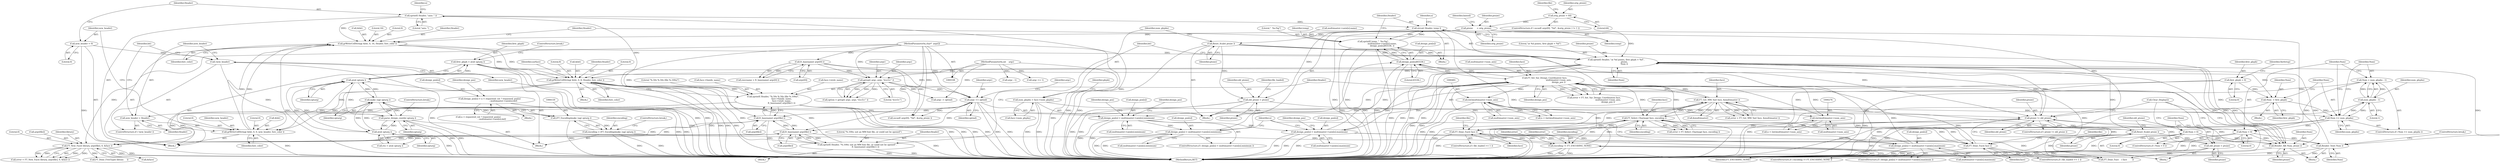 digraph "0_savannah_b995299b73ba4cd259f221f500d4e63095508bec_1@API" {
"1000469" [label="(Call,sprintf( Header, \"axis: \" ))"];
"1000440" [label="(Call,sprintf( Header, \"%.50s %.50s (file %.100s)\",\n                          face->family_name,\n                          face->style_name,\n                          ft_basename( argv[file] ) ))"];
"1000528" [label="(Call,grWriteCellString( &bit, 0, 8, Header, fore_color ))"];
"1000507" [label="(Call,grWriteCellString( &bit, 0, 16, Header, fore_color ))"];
"1000459" [label="(Call,grWriteCellString( &bit, 0, 0, new_header, fore_color ))"];
"1000454" [label="(Call,!new_header)"];
"1000466" [label="(Call,new_header = 0)"];
"1000456" [label="(Call,new_header = Header)"];
"1000504" [label="(Call,strcat( Header, temp ))"];
"1000469" [label="(Call,sprintf( Header, \"axis: \" ))"];
"1000489" [label="(Call,sprintf( temp, \"  %s:%g\",\n                           multimaster->axis[n].name,\n                           design_pos[n]/65536. ))"];
"1000499" [label="(Call,design_pos[n]/65536.)"];
"1000337" [label="(Call,design_pos[n] = multimaster->axis[n].maximum)"];
"1000326" [label="(Call,design_pos[n] > multimaster->axis[n].maximum)"];
"1000302" [label="(Call,design_pos[n] < multimaster->axis[n].minimum)"];
"1000283" [label="(Call,design_pos[n] = n < requested_cnt ? requested_pos[n]\n                                          : multimaster->axis[n].def)"];
"1000350" [label="(Call,FT_Set_Var_Design_Coordinates( face,\n                                           multimaster->num_axis,\n                                           design_pos ))"];
"1000260" [label="(Call,FT_Get_MM_Var( face, &multimaster ))"];
"1000252" [label="(Call,FT_Select_Charmap( face, encoding ))"];
"1000559" [label="(Call,FT_Done_Face( face ))"];
"1000579" [label="(Call,FT_Done_Face( face ))"];
"1000246" [label="(Call,encoding != FT_ENCODING_NONE)"];
"1000156" [label="(Call,encoding = (FT_Encoding)make_tag( optarg ))"];
"1000158" [label="(Call,(FT_Encoding)make_tag( optarg ))"];
"1000160" [label="(Call,make_tag( optarg ))"];
"1000166" [label="(Call,atoi( optarg ))"];
"1000152" [label="(Call,parse_design_coords( optarg ))"];
"1000172" [label="(Call,atoi( optarg ))"];
"1000275" [label="(Call,(int)multimaster->num_axis)"];
"1000480" [label="(Call,(int)multimaster->num_axis)"];
"1000313" [label="(Call,design_pos[n] = multimaster->axis[n].minimum)"];
"1000521" [label="(Call,sprintf( Header, \"%.100s: not an MM font file, or could not be opened\",\n                          ft_basename( argv[file] ) ))"];
"1000524" [label="(Call,ft_basename( argv[file] ))"];
"1000234" [label="(Call,FT_New_Face( library, argv[file], 0, &face ))"];
"1000188" [label="(Call,argv += optind)"];
"1000129" [label="(Call,ft_basename( argv[0] ))"];
"1000110" [label="(MethodParameterIn,char*  argv[])"];
"1000138" [label="(Call,getopt( argc, argv, \"d:e:f:r:\" ))"];
"1000109" [label="(MethodParameterIn,int    argc)"];
"1000449" [label="(Call,ft_basename( argv[file] ))"];
"1000514" [label="(Call,sprintf( Header, \"at %d points, first glyph = %d\",\n                         ptsize,\n                         Num ))"];
"1000589" [label="(Call,ptsize != old_ptsize)"];
"1000361" [label="(Call,Reset_Scale( ptsize ))"];
"1000223" [label="(Call,ptsize      = orig_ptsize)"];
"1000207" [label="(Call,orig_ptsize = 64)"];
"1000593" [label="(Call,Reset_Scale( ptsize ))"];
"1000595" [label="(Call,old_ptsize = ptsize)"];
"1000390" [label="(Call,old_ptsize = ptsize)"];
"1000437" [label="(Call,Render_All( Num, ptsize ))"];
"1000417" [label="(Call,Num = 0)"];
"1000414" [label="(Call,Num < 0)"];
"1000408" [label="(Call,Num = num_glyphs - 1)"];
"1000410" [label="(Call,num_glyphs - 1)"];
"1000405" [label="(Call,Num >= num_glyphs)"];
"1000401" [label="(Call,Num  = first_glyph)"];
"1000116" [label="(Call,first_glyph = 0)"];
"1000164" [label="(Call,first_glyph = atoi( optarg ))"];
"1000363" [label="(Call,num_glyphs = face->num_glyphs)"];
"1000433" [label="(Call,Render_Text( Num ))"];
"1000457" [label="(Identifier,new_header)"];
"1000287" [label="(Call,n < requested_cnt ? requested_pos[n]\n                                          : multimaster->axis[n].def)"];
"1000592" [label="(Block,)"];
"1000227" [label="(Identifier,hinted)"];
"1000315" [label="(Identifier,design_pos)"];
"1000351" [label="(Identifier,face)"];
"1000440" [label="(Call,sprintf( Header, \"%.50s %.50s (file %.100s)\",\n                          face->family_name,\n                          face->style_name,\n                          ft_basename( argv[file] ) ))"];
"1000185" [label="(Call,argc -= optind)"];
"1000369" [label="(Identifier,glyph)"];
"1000110" [label="(MethodParameterIn,char*  argv[])"];
"1000499" [label="(Call,design_pos[n]/65536.)"];
"1000465" [label="(Identifier,fore_color)"];
"1000328" [label="(Identifier,design_pos)"];
"1000593" [label="(Call,Reset_Scale( ptsize ))"];
"1000395" [label="(Identifier,file_loaded)"];
"1000461" [label="(Identifier,bit)"];
"1000413" [label="(ControlStructure,if ( Num < 0 ))"];
"1000397" [label="(Block,)"];
"1000463" [label="(Literal,0)"];
"1000521" [label="(Call,sprintf( Header, \"%.100s: not an MM font file, or could not be opened\",\n                          ft_basename( argv[file] ) ))"];
"1000152" [label="(Call,parse_design_coords( optarg ))"];
"1000317" [label="(Call,multimaster->axis[n].minimum)"];
"1000259" [label="(Identifier,error)"];
"1000284" [label="(Call,design_pos[n])"];
"1000240" [label="(Call,&face)"];
"1000161" [label="(Identifier,optarg)"];
"1000595" [label="(Call,old_ptsize = ptsize)"];
"1000536" [label="(Identifier,surface)"];
"1000404" [label="(ControlStructure,if ( Num >= num_glyphs ))"];
"1000410" [label="(Call,num_glyphs - 1)"];
"1000281" [label="(Identifier,n)"];
"1000555" [label="(ControlStructure,if ( file_loaded >= 1 ))"];
"1000478" [label="(Call,n < (int)multimaster->num_axis)"];
"1000248" [label="(Identifier,FT_ENCODING_NONE)"];
"1000363" [label="(Call,num_glyphs = face->num_glyphs)"];
"1000525" [label="(Call,argv[file])"];
"1000207" [label="(Call,orig_ptsize = 64)"];
"1000392" [label="(Identifier,ptsize)"];
"1000273" [label="(Call,n < (int)multimaster->num_axis)"];
"1000407" [label="(Identifier,num_glyphs)"];
"1000350" [label="(Call,FT_Set_Var_Design_Coordinates( face,\n                                           multimaster->num_axis,\n                                           design_pos ))"];
"1000482" [label="(Call,multimaster->num_axis)"];
"1000167" [label="(Identifier,optarg)"];
"1000157" [label="(Identifier,encoding)"];
"1000251" [label="(Identifier,error)"];
"1000423" [label="(Call,Clear_Display())"];
"1000532" [label="(Literal,8)"];
"1000172" [label="(Call,atoi( optarg ))"];
"1000529" [label="(Call,&bit)"];
"1000154" [label="(ControlStructure,break;)"];
"1000464" [label="(Identifier,new_header)"];
"1000458" [label="(Identifier,Header)"];
"1000579" [label="(Call,FT_Done_Face( face ))"];
"1000254" [label="(Identifier,encoding)"];
"1000190" [label="(Identifier,optind)"];
"1000467" [label="(Identifier,new_header)"];
"1000512" [label="(Identifier,Header)"];
"1000589" [label="(Call,ptsize != old_ptsize)"];
"1000193" [label="(Identifier,argc)"];
"1000401" [label="(Call,Num  = first_glyph)"];
"1000523" [label="(Literal,\"%.100s: not an MM font file, or could not be opened\")"];
"1000617" [label="(MethodReturn,RET)"];
"1000441" [label="(Identifier,Header)"];
"1000466" [label="(Call,new_header = 0)"];
"1000253" [label="(Identifier,face)"];
"1000236" [label="(Call,argv[file])"];
"1000361" [label="(Call,Reset_Scale( ptsize ))"];
"1000390" [label="(Call,old_ptsize = ptsize)"];
"1000491" [label="(Literal,\"  %s:%g\")"];
"1000211" [label="(Identifier,file)"];
"1000139" [label="(Identifier,argc)"];
"1000225" [label="(Identifier,orig_ptsize)"];
"1000433" [label="(Call,Render_Text( Num ))"];
"1000476" [label="(Identifier,n)"];
"1000510" [label="(Literal,0)"];
"1000162" [label="(ControlStructure,break;)"];
"1000560" [label="(Identifier,face)"];
"1000517" [label="(Identifier,ptsize)"];
"1000437" [label="(Call,Render_All( Num, ptsize ))"];
"1000590" [label="(Identifier,ptsize)"];
"1000348" [label="(Call,error = FT_Set_Var_Design_Coordinates( face,\n                                           multimaster->num_axis,\n                                           design_pos ))"];
"1000337" [label="(Call,design_pos[n] = multimaster->axis[n].maximum)"];
"1000153" [label="(Identifier,optarg)"];
"1000250" [label="(Call,error = FT_Select_Charmap( face, encoding ))"];
"1000150" [label="(Block,)"];
"1000462" [label="(Literal,0)"];
"1000160" [label="(Call,make_tag( optarg ))"];
"1000326" [label="(Call,design_pos[n] > multimaster->axis[n].maximum)"];
"1000352" [label="(Call,multimaster->num_axis)"];
"1000164" [label="(Call,first_glyph = atoi( optarg ))"];
"1000232" [label="(Call,error = FT_New_Face( library, argv[file], 0, &face ))"];
"1000165" [label="(Identifier,first_glyph)"];
"1000597" [label="(Identifier,ptsize)"];
"1000341" [label="(Call,multimaster->axis[n].maximum)"];
"1000199" [label="(Call,sscanf( argv[0], \"%d\", &orig_ptsize ))"];
"1000606" [label="(Call,FT_Done_FreeType( library     ))"];
"1000456" [label="(Call,new_header = Header)"];
"1000121" [label="(Identifier,XisSetup)"];
"1000431" [label="(Block,)"];
"1000130" [label="(Call,argv[0])"];
"1000129" [label="(Call,ft_basename( argv[0] ))"];
"1000417" [label="(Call,Num = 0)"];
"1000415" [label="(Identifier,Num)"];
"1000314" [label="(Call,design_pos[n])"];
"1000188" [label="(Call,argv += optind)"];
"1000197" [label="(ControlStructure,if ( sscanf( argv[0], \"%d\", &orig_ptsize ) != 1 ))"];
"1000339" [label="(Identifier,design_pos)"];
"1000168" [label="(ControlStructure,break;)"];
"1000306" [label="(Call,multimaster->axis[n].minimum)"];
"1000443" [label="(Call,face->family_name)"];
"1000234" [label="(Call,FT_New_Face( library, argv[file], 0, &face ))"];
"1000414" [label="(Call,Num < 0)"];
"1000533" [label="(Identifier,Header)"];
"1000416" [label="(Literal,0)"];
"1000486" [label="(Identifier,n)"];
"1000362" [label="(Identifier,ptsize)"];
"1000330" [label="(Call,multimaster->axis[n].maximum)"];
"1000446" [label="(Call,face->style_name)"];
"1000325" [label="(ControlStructure,if ( design_pos[n] > multimaster->axis[n].maximum ))"];
"1000515" [label="(Identifier,Header)"];
"1000506" [label="(Identifier,temp)"];
"1000402" [label="(Identifier,Num)"];
"1000508" [label="(Call,&bit)"];
"1000327" [label="(Call,design_pos[n])"];
"1000301" [label="(ControlStructure,if ( design_pos[n] < multimaster->axis[n].minimum ))"];
"1000604" [label="(Call,FT_Done_Face    ( face        ))"];
"1000520" [label="(Block,)"];
"1000503" [label="(Literal,65536.)"];
"1000170" [label="(Call,res = atoi( optarg ))"];
"1000518" [label="(Identifier,Num)"];
"1000583" [label="(Identifier,file)"];
"1000277" [label="(Call,multimaster->num_axis)"];
"1000192" [label="(Call,argc <= 1)"];
"1000140" [label="(Identifier,argv)"];
"1000471" [label="(Literal,\"axis: \")"];
"1000209" [label="(Literal,64)"];
"1000252" [label="(Call,FT_Select_Charmap( face, encoding ))"];
"1000454" [label="(Call,!new_header)"];
"1000563" [label="(Identifier,file)"];
"1000575" [label="(ControlStructure,if ( file_loaded >= 1 ))"];
"1000235" [label="(Identifier,library)"];
"1000262" [label="(Call,&multimaster)"];
"1000408" [label="(Call,Num = num_glyphs - 1)"];
"1000411" [label="(Identifier,num_glyphs)"];
"1000449" [label="(Call,ft_basename( argv[file] ))"];
"1000439" [label="(Identifier,ptsize)"];
"1000470" [label="(Identifier,Header)"];
"1000116" [label="(Call,first_glyph = 0)"];
"1000530" [label="(Identifier,bit)"];
"1000173" [label="(Identifier,optarg)"];
"1000127" [label="(Call,execname = ft_basename( argv[0] ))"];
"1000412" [label="(Literal,1)"];
"1000118" [label="(Literal,0)"];
"1000455" [label="(Identifier,new_header)"];
"1000507" [label="(Call,grWriteCellString( &bit, 0, 16, Header, fore_color ))"];
"1000564" [label="(Call,argc - 1)"];
"1000338" [label="(Call,design_pos[n])"];
"1000158" [label="(Call,(FT_Encoding)make_tag( optarg ))"];
"1000580" [label="(Identifier,face)"];
"1000468" [label="(Literal,0)"];
"1000469" [label="(Call,sprintf( Header, \"axis: \" ))"];
"1000490" [label="(Identifier,temp)"];
"1000391" [label="(Identifier,old_ptsize)"];
"1000421" [label="(Block,)"];
"1000403" [label="(Identifier,first_glyph)"];
"1000531" [label="(Literal,0)"];
"1000434" [label="(Identifier,Num)"];
"1000459" [label="(Call,grWriteCellString( &bit, 0, 0, new_header, fore_color ))"];
"1000282" [label="(Block,)"];
"1000189" [label="(Identifier,argv)"];
"1000260" [label="(Call,FT_Get_MM_Var( face, &multimaster ))"];
"1000246" [label="(Call,encoding != FT_ENCODING_NONE)"];
"1000138" [label="(Call,getopt( argc, argv, \"d:e:f:r:\" ))"];
"1000438" [label="(Identifier,Num)"];
"1000245" [label="(ControlStructure,if ( encoding != FT_ENCODING_NONE ))"];
"1000524" [label="(Call,ft_basename( argv[file] ))"];
"1000528" [label="(Call,grWriteCellString( &bit, 0, 8, Header, fore_color ))"];
"1000261" [label="(Identifier,face)"];
"1000450" [label="(Call,argv[file])"];
"1000208" [label="(Identifier,orig_ptsize)"];
"1000516" [label="(Literal,\"at %d points, first glyph = %d\")"];
"1000275" [label="(Call,(int)multimaster->num_axis)"];
"1000559" [label="(Call,FT_Done_Face( face ))"];
"1000117" [label="(Identifier,first_glyph)"];
"1000489" [label="(Call,sprintf( temp, \"  %s:%g\",\n                           multimaster->axis[n].name,\n                           design_pos[n]/65536. ))"];
"1000109" [label="(MethodParameterIn,int    argc)"];
"1000365" [label="(Call,face->num_glyphs)"];
"1000504" [label="(Call,strcat( Header, temp ))"];
"1000302" [label="(Call,design_pos[n] < multimaster->axis[n].minimum)"];
"1000409" [label="(Identifier,Num)"];
"1000224" [label="(Identifier,ptsize)"];
"1000588" [label="(ControlStructure,if ( ptsize != old_ptsize ))"];
"1000364" [label="(Identifier,num_glyphs)"];
"1000453" [label="(ControlStructure,if ( !new_header ))"];
"1000166" [label="(Call,atoi( optarg ))"];
"1000522" [label="(Identifier,Header)"];
"1000419" [label="(Literal,0)"];
"1000239" [label="(Literal,0)"];
"1000355" [label="(Identifier,design_pos)"];
"1000406" [label="(Identifier,Num)"];
"1000514" [label="(Call,sprintf( Header, \"at %d points, first glyph = %d\",\n                         ptsize,\n                         Num ))"];
"1000313" [label="(Call,design_pos[n] = multimaster->axis[n].minimum)"];
"1000405" [label="(Call,Num >= num_glyphs)"];
"1000435" [label="(ControlStructure,break;)"];
"1000594" [label="(Identifier,ptsize)"];
"1000442" [label="(Literal,\"%.50s %.50s (file %.100s)\")"];
"1000591" [label="(Identifier,old_ptsize)"];
"1000596" [label="(Identifier,old_ptsize)"];
"1000534" [label="(Identifier,fore_color)"];
"1000428" [label="(Block,)"];
"1000258" [label="(Call,error = FT_Get_MM_Var( face, &multimaster ))"];
"1000487" [label="(Block,)"];
"1000460" [label="(Call,&bit)"];
"1000505" [label="(Identifier,Header)"];
"1000141" [label="(Literal,\"d:e:f:r:\")"];
"1000492" [label="(Call,multimaster->axis[n].name)"];
"1000156" [label="(Call,encoding = (FT_Encoding)make_tag( optarg ))"];
"1000303" [label="(Call,design_pos[n])"];
"1000304" [label="(Identifier,design_pos)"];
"1000500" [label="(Call,design_pos[n])"];
"1000480" [label="(Call,(int)multimaster->num_axis)"];
"1000247" [label="(Identifier,encoding)"];
"1000283" [label="(Call,design_pos[n] = n < requested_cnt ? requested_pos[n]\n                                          : multimaster->axis[n].def)"];
"1000223" [label="(Call,ptsize      = orig_ptsize)"];
"1000136" [label="(Call,option = getopt( argc, argv, \"d:e:f:r:\" ))"];
"1000511" [label="(Literal,16)"];
"1000513" [label="(Identifier,fore_color)"];
"1000111" [label="(Block,)"];
"1000418" [label="(Identifier,Num)"];
"1000469" -> "1000428"  [label="AST: "];
"1000469" -> "1000471"  [label="CFG: "];
"1000470" -> "1000469"  [label="AST: "];
"1000471" -> "1000469"  [label="AST: "];
"1000476" -> "1000469"  [label="CFG: "];
"1000469" -> "1000617"  [label="DDG: "];
"1000440" -> "1000469"  [label="DDG: "];
"1000469" -> "1000504"  [label="DDG: "];
"1000469" -> "1000507"  [label="DDG: "];
"1000440" -> "1000428"  [label="AST: "];
"1000440" -> "1000449"  [label="CFG: "];
"1000441" -> "1000440"  [label="AST: "];
"1000442" -> "1000440"  [label="AST: "];
"1000443" -> "1000440"  [label="AST: "];
"1000446" -> "1000440"  [label="AST: "];
"1000449" -> "1000440"  [label="AST: "];
"1000455" -> "1000440"  [label="CFG: "];
"1000440" -> "1000617"  [label="DDG: "];
"1000440" -> "1000617"  [label="DDG: "];
"1000440" -> "1000617"  [label="DDG: "];
"1000440" -> "1000617"  [label="DDG: "];
"1000528" -> "1000440"  [label="DDG: "];
"1000449" -> "1000440"  [label="DDG: "];
"1000440" -> "1000456"  [label="DDG: "];
"1000528" -> "1000421"  [label="AST: "];
"1000528" -> "1000534"  [label="CFG: "];
"1000529" -> "1000528"  [label="AST: "];
"1000531" -> "1000528"  [label="AST: "];
"1000532" -> "1000528"  [label="AST: "];
"1000533" -> "1000528"  [label="AST: "];
"1000534" -> "1000528"  [label="AST: "];
"1000536" -> "1000528"  [label="CFG: "];
"1000528" -> "1000617"  [label="DDG: "];
"1000528" -> "1000617"  [label="DDG: "];
"1000528" -> "1000617"  [label="DDG: "];
"1000528" -> "1000617"  [label="DDG: "];
"1000528" -> "1000459"  [label="DDG: "];
"1000528" -> "1000459"  [label="DDG: "];
"1000528" -> "1000521"  [label="DDG: "];
"1000507" -> "1000528"  [label="DDG: "];
"1000507" -> "1000528"  [label="DDG: "];
"1000521" -> "1000528"  [label="DDG: "];
"1000514" -> "1000528"  [label="DDG: "];
"1000507" -> "1000428"  [label="AST: "];
"1000507" -> "1000513"  [label="CFG: "];
"1000508" -> "1000507"  [label="AST: "];
"1000510" -> "1000507"  [label="AST: "];
"1000511" -> "1000507"  [label="AST: "];
"1000512" -> "1000507"  [label="AST: "];
"1000513" -> "1000507"  [label="AST: "];
"1000515" -> "1000507"  [label="CFG: "];
"1000507" -> "1000617"  [label="DDG: "];
"1000459" -> "1000507"  [label="DDG: "];
"1000459" -> "1000507"  [label="DDG: "];
"1000504" -> "1000507"  [label="DDG: "];
"1000507" -> "1000514"  [label="DDG: "];
"1000459" -> "1000428"  [label="AST: "];
"1000459" -> "1000465"  [label="CFG: "];
"1000460" -> "1000459"  [label="AST: "];
"1000462" -> "1000459"  [label="AST: "];
"1000463" -> "1000459"  [label="AST: "];
"1000464" -> "1000459"  [label="AST: "];
"1000465" -> "1000459"  [label="AST: "];
"1000467" -> "1000459"  [label="CFG: "];
"1000459" -> "1000617"  [label="DDG: "];
"1000454" -> "1000459"  [label="DDG: "];
"1000456" -> "1000459"  [label="DDG: "];
"1000454" -> "1000453"  [label="AST: "];
"1000454" -> "1000455"  [label="CFG: "];
"1000455" -> "1000454"  [label="AST: "];
"1000457" -> "1000454"  [label="CFG: "];
"1000461" -> "1000454"  [label="CFG: "];
"1000454" -> "1000617"  [label="DDG: "];
"1000466" -> "1000454"  [label="DDG: "];
"1000466" -> "1000428"  [label="AST: "];
"1000466" -> "1000468"  [label="CFG: "];
"1000467" -> "1000466"  [label="AST: "];
"1000468" -> "1000466"  [label="AST: "];
"1000470" -> "1000466"  [label="CFG: "];
"1000466" -> "1000617"  [label="DDG: "];
"1000456" -> "1000453"  [label="AST: "];
"1000456" -> "1000458"  [label="CFG: "];
"1000457" -> "1000456"  [label="AST: "];
"1000458" -> "1000456"  [label="AST: "];
"1000461" -> "1000456"  [label="CFG: "];
"1000504" -> "1000487"  [label="AST: "];
"1000504" -> "1000506"  [label="CFG: "];
"1000505" -> "1000504"  [label="AST: "];
"1000506" -> "1000504"  [label="AST: "];
"1000486" -> "1000504"  [label="CFG: "];
"1000504" -> "1000617"  [label="DDG: "];
"1000504" -> "1000617"  [label="DDG: "];
"1000504" -> "1000489"  [label="DDG: "];
"1000489" -> "1000504"  [label="DDG: "];
"1000489" -> "1000487"  [label="AST: "];
"1000489" -> "1000499"  [label="CFG: "];
"1000490" -> "1000489"  [label="AST: "];
"1000491" -> "1000489"  [label="AST: "];
"1000492" -> "1000489"  [label="AST: "];
"1000499" -> "1000489"  [label="AST: "];
"1000505" -> "1000489"  [label="CFG: "];
"1000489" -> "1000617"  [label="DDG: "];
"1000489" -> "1000617"  [label="DDG: "];
"1000489" -> "1000617"  [label="DDG: "];
"1000499" -> "1000489"  [label="DDG: "];
"1000499" -> "1000489"  [label="DDG: "];
"1000499" -> "1000503"  [label="CFG: "];
"1000500" -> "1000499"  [label="AST: "];
"1000503" -> "1000499"  [label="AST: "];
"1000499" -> "1000617"  [label="DDG: "];
"1000499" -> "1000350"  [label="DDG: "];
"1000337" -> "1000499"  [label="DDG: "];
"1000326" -> "1000499"  [label="DDG: "];
"1000313" -> "1000499"  [label="DDG: "];
"1000350" -> "1000499"  [label="DDG: "];
"1000337" -> "1000325"  [label="AST: "];
"1000337" -> "1000341"  [label="CFG: "];
"1000338" -> "1000337"  [label="AST: "];
"1000341" -> "1000337"  [label="AST: "];
"1000281" -> "1000337"  [label="CFG: "];
"1000337" -> "1000617"  [label="DDG: "];
"1000337" -> "1000617"  [label="DDG: "];
"1000326" -> "1000337"  [label="DDG: "];
"1000337" -> "1000350"  [label="DDG: "];
"1000326" -> "1000325"  [label="AST: "];
"1000326" -> "1000330"  [label="CFG: "];
"1000327" -> "1000326"  [label="AST: "];
"1000330" -> "1000326"  [label="AST: "];
"1000339" -> "1000326"  [label="CFG: "];
"1000281" -> "1000326"  [label="CFG: "];
"1000326" -> "1000617"  [label="DDG: "];
"1000326" -> "1000617"  [label="DDG: "];
"1000326" -> "1000617"  [label="DDG: "];
"1000302" -> "1000326"  [label="DDG: "];
"1000350" -> "1000326"  [label="DDG: "];
"1000326" -> "1000350"  [label="DDG: "];
"1000302" -> "1000301"  [label="AST: "];
"1000302" -> "1000306"  [label="CFG: "];
"1000303" -> "1000302"  [label="AST: "];
"1000306" -> "1000302"  [label="AST: "];
"1000315" -> "1000302"  [label="CFG: "];
"1000328" -> "1000302"  [label="CFG: "];
"1000302" -> "1000617"  [label="DDG: "];
"1000302" -> "1000617"  [label="DDG: "];
"1000283" -> "1000302"  [label="DDG: "];
"1000350" -> "1000302"  [label="DDG: "];
"1000302" -> "1000313"  [label="DDG: "];
"1000283" -> "1000282"  [label="AST: "];
"1000283" -> "1000287"  [label="CFG: "];
"1000284" -> "1000283"  [label="AST: "];
"1000287" -> "1000283"  [label="AST: "];
"1000304" -> "1000283"  [label="CFG: "];
"1000283" -> "1000617"  [label="DDG: "];
"1000350" -> "1000348"  [label="AST: "];
"1000350" -> "1000355"  [label="CFG: "];
"1000351" -> "1000350"  [label="AST: "];
"1000352" -> "1000350"  [label="AST: "];
"1000355" -> "1000350"  [label="AST: "];
"1000348" -> "1000350"  [label="CFG: "];
"1000350" -> "1000617"  [label="DDG: "];
"1000350" -> "1000617"  [label="DDG: "];
"1000350" -> "1000252"  [label="DDG: "];
"1000350" -> "1000260"  [label="DDG: "];
"1000350" -> "1000275"  [label="DDG: "];
"1000350" -> "1000348"  [label="DDG: "];
"1000350" -> "1000348"  [label="DDG: "];
"1000350" -> "1000348"  [label="DDG: "];
"1000260" -> "1000350"  [label="DDG: "];
"1000275" -> "1000350"  [label="DDG: "];
"1000313" -> "1000350"  [label="DDG: "];
"1000350" -> "1000480"  [label="DDG: "];
"1000350" -> "1000559"  [label="DDG: "];
"1000350" -> "1000579"  [label="DDG: "];
"1000350" -> "1000604"  [label="DDG: "];
"1000260" -> "1000258"  [label="AST: "];
"1000260" -> "1000262"  [label="CFG: "];
"1000261" -> "1000260"  [label="AST: "];
"1000262" -> "1000260"  [label="AST: "];
"1000258" -> "1000260"  [label="CFG: "];
"1000260" -> "1000617"  [label="DDG: "];
"1000260" -> "1000252"  [label="DDG: "];
"1000260" -> "1000258"  [label="DDG: "];
"1000260" -> "1000258"  [label="DDG: "];
"1000252" -> "1000260"  [label="DDG: "];
"1000559" -> "1000260"  [label="DDG: "];
"1000579" -> "1000260"  [label="DDG: "];
"1000260" -> "1000559"  [label="DDG: "];
"1000260" -> "1000579"  [label="DDG: "];
"1000260" -> "1000604"  [label="DDG: "];
"1000252" -> "1000250"  [label="AST: "];
"1000252" -> "1000254"  [label="CFG: "];
"1000253" -> "1000252"  [label="AST: "];
"1000254" -> "1000252"  [label="AST: "];
"1000250" -> "1000252"  [label="CFG: "];
"1000252" -> "1000617"  [label="DDG: "];
"1000252" -> "1000246"  [label="DDG: "];
"1000252" -> "1000250"  [label="DDG: "];
"1000252" -> "1000250"  [label="DDG: "];
"1000559" -> "1000252"  [label="DDG: "];
"1000579" -> "1000252"  [label="DDG: "];
"1000246" -> "1000252"  [label="DDG: "];
"1000252" -> "1000559"  [label="DDG: "];
"1000252" -> "1000579"  [label="DDG: "];
"1000252" -> "1000604"  [label="DDG: "];
"1000559" -> "1000555"  [label="AST: "];
"1000559" -> "1000560"  [label="CFG: "];
"1000560" -> "1000559"  [label="AST: "];
"1000563" -> "1000559"  [label="CFG: "];
"1000559" -> "1000617"  [label="DDG: "];
"1000579" -> "1000559"  [label="DDG: "];
"1000559" -> "1000579"  [label="DDG: "];
"1000559" -> "1000604"  [label="DDG: "];
"1000579" -> "1000575"  [label="AST: "];
"1000579" -> "1000580"  [label="CFG: "];
"1000580" -> "1000579"  [label="AST: "];
"1000583" -> "1000579"  [label="CFG: "];
"1000579" -> "1000617"  [label="DDG: "];
"1000579" -> "1000604"  [label="DDG: "];
"1000246" -> "1000245"  [label="AST: "];
"1000246" -> "1000248"  [label="CFG: "];
"1000247" -> "1000246"  [label="AST: "];
"1000248" -> "1000246"  [label="AST: "];
"1000251" -> "1000246"  [label="CFG: "];
"1000259" -> "1000246"  [label="CFG: "];
"1000246" -> "1000617"  [label="DDG: "];
"1000246" -> "1000617"  [label="DDG: "];
"1000246" -> "1000617"  [label="DDG: "];
"1000156" -> "1000246"  [label="DDG: "];
"1000156" -> "1000150"  [label="AST: "];
"1000156" -> "1000158"  [label="CFG: "];
"1000157" -> "1000156"  [label="AST: "];
"1000158" -> "1000156"  [label="AST: "];
"1000162" -> "1000156"  [label="CFG: "];
"1000156" -> "1000617"  [label="DDG: "];
"1000156" -> "1000617"  [label="DDG: "];
"1000158" -> "1000156"  [label="DDG: "];
"1000158" -> "1000160"  [label="CFG: "];
"1000159" -> "1000158"  [label="AST: "];
"1000160" -> "1000158"  [label="AST: "];
"1000158" -> "1000617"  [label="DDG: "];
"1000160" -> "1000158"  [label="DDG: "];
"1000160" -> "1000161"  [label="CFG: "];
"1000161" -> "1000160"  [label="AST: "];
"1000160" -> "1000617"  [label="DDG: "];
"1000160" -> "1000152"  [label="DDG: "];
"1000166" -> "1000160"  [label="DDG: "];
"1000152" -> "1000160"  [label="DDG: "];
"1000172" -> "1000160"  [label="DDG: "];
"1000160" -> "1000166"  [label="DDG: "];
"1000160" -> "1000172"  [label="DDG: "];
"1000166" -> "1000164"  [label="AST: "];
"1000166" -> "1000167"  [label="CFG: "];
"1000167" -> "1000166"  [label="AST: "];
"1000164" -> "1000166"  [label="CFG: "];
"1000166" -> "1000617"  [label="DDG: "];
"1000166" -> "1000152"  [label="DDG: "];
"1000166" -> "1000164"  [label="DDG: "];
"1000152" -> "1000166"  [label="DDG: "];
"1000172" -> "1000166"  [label="DDG: "];
"1000166" -> "1000172"  [label="DDG: "];
"1000152" -> "1000150"  [label="AST: "];
"1000152" -> "1000153"  [label="CFG: "];
"1000153" -> "1000152"  [label="AST: "];
"1000154" -> "1000152"  [label="CFG: "];
"1000152" -> "1000617"  [label="DDG: "];
"1000152" -> "1000617"  [label="DDG: "];
"1000172" -> "1000152"  [label="DDG: "];
"1000152" -> "1000172"  [label="DDG: "];
"1000172" -> "1000170"  [label="AST: "];
"1000172" -> "1000173"  [label="CFG: "];
"1000173" -> "1000172"  [label="AST: "];
"1000170" -> "1000172"  [label="CFG: "];
"1000172" -> "1000617"  [label="DDG: "];
"1000172" -> "1000170"  [label="DDG: "];
"1000275" -> "1000273"  [label="AST: "];
"1000275" -> "1000277"  [label="CFG: "];
"1000276" -> "1000275"  [label="AST: "];
"1000277" -> "1000275"  [label="AST: "];
"1000273" -> "1000275"  [label="CFG: "];
"1000275" -> "1000273"  [label="DDG: "];
"1000480" -> "1000275"  [label="DDG: "];
"1000480" -> "1000478"  [label="AST: "];
"1000480" -> "1000482"  [label="CFG: "];
"1000481" -> "1000480"  [label="AST: "];
"1000482" -> "1000480"  [label="AST: "];
"1000478" -> "1000480"  [label="CFG: "];
"1000480" -> "1000617"  [label="DDG: "];
"1000480" -> "1000478"  [label="DDG: "];
"1000313" -> "1000301"  [label="AST: "];
"1000313" -> "1000317"  [label="CFG: "];
"1000314" -> "1000313"  [label="AST: "];
"1000317" -> "1000313"  [label="AST: "];
"1000281" -> "1000313"  [label="CFG: "];
"1000313" -> "1000617"  [label="DDG: "];
"1000313" -> "1000617"  [label="DDG: "];
"1000521" -> "1000520"  [label="AST: "];
"1000521" -> "1000524"  [label="CFG: "];
"1000522" -> "1000521"  [label="AST: "];
"1000523" -> "1000521"  [label="AST: "];
"1000524" -> "1000521"  [label="AST: "];
"1000530" -> "1000521"  [label="CFG: "];
"1000521" -> "1000617"  [label="DDG: "];
"1000521" -> "1000617"  [label="DDG: "];
"1000524" -> "1000521"  [label="DDG: "];
"1000524" -> "1000525"  [label="CFG: "];
"1000525" -> "1000524"  [label="AST: "];
"1000524" -> "1000617"  [label="DDG: "];
"1000524" -> "1000234"  [label="DDG: "];
"1000524" -> "1000449"  [label="DDG: "];
"1000234" -> "1000524"  [label="DDG: "];
"1000188" -> "1000524"  [label="DDG: "];
"1000449" -> "1000524"  [label="DDG: "];
"1000110" -> "1000524"  [label="DDG: "];
"1000234" -> "1000232"  [label="AST: "];
"1000234" -> "1000240"  [label="CFG: "];
"1000235" -> "1000234"  [label="AST: "];
"1000236" -> "1000234"  [label="AST: "];
"1000239" -> "1000234"  [label="AST: "];
"1000240" -> "1000234"  [label="AST: "];
"1000232" -> "1000234"  [label="CFG: "];
"1000234" -> "1000617"  [label="DDG: "];
"1000234" -> "1000617"  [label="DDG: "];
"1000234" -> "1000232"  [label="DDG: "];
"1000234" -> "1000232"  [label="DDG: "];
"1000234" -> "1000232"  [label="DDG: "];
"1000234" -> "1000232"  [label="DDG: "];
"1000188" -> "1000234"  [label="DDG: "];
"1000449" -> "1000234"  [label="DDG: "];
"1000110" -> "1000234"  [label="DDG: "];
"1000234" -> "1000449"  [label="DDG: "];
"1000234" -> "1000606"  [label="DDG: "];
"1000188" -> "1000111"  [label="AST: "];
"1000188" -> "1000190"  [label="CFG: "];
"1000189" -> "1000188"  [label="AST: "];
"1000190" -> "1000188"  [label="AST: "];
"1000193" -> "1000188"  [label="CFG: "];
"1000188" -> "1000617"  [label="DDG: "];
"1000188" -> "1000617"  [label="DDG: "];
"1000129" -> "1000188"  [label="DDG: "];
"1000138" -> "1000188"  [label="DDG: "];
"1000110" -> "1000188"  [label="DDG: "];
"1000188" -> "1000199"  [label="DDG: "];
"1000188" -> "1000449"  [label="DDG: "];
"1000129" -> "1000127"  [label="AST: "];
"1000129" -> "1000130"  [label="CFG: "];
"1000130" -> "1000129"  [label="AST: "];
"1000127" -> "1000129"  [label="CFG: "];
"1000129" -> "1000127"  [label="DDG: "];
"1000110" -> "1000129"  [label="DDG: "];
"1000129" -> "1000138"  [label="DDG: "];
"1000129" -> "1000199"  [label="DDG: "];
"1000110" -> "1000108"  [label="AST: "];
"1000110" -> "1000617"  [label="DDG: "];
"1000110" -> "1000138"  [label="DDG: "];
"1000110" -> "1000199"  [label="DDG: "];
"1000110" -> "1000449"  [label="DDG: "];
"1000138" -> "1000136"  [label="AST: "];
"1000138" -> "1000141"  [label="CFG: "];
"1000139" -> "1000138"  [label="AST: "];
"1000140" -> "1000138"  [label="AST: "];
"1000141" -> "1000138"  [label="AST: "];
"1000136" -> "1000138"  [label="CFG: "];
"1000138" -> "1000136"  [label="DDG: "];
"1000138" -> "1000136"  [label="DDG: "];
"1000138" -> "1000136"  [label="DDG: "];
"1000109" -> "1000138"  [label="DDG: "];
"1000138" -> "1000185"  [label="DDG: "];
"1000109" -> "1000108"  [label="AST: "];
"1000109" -> "1000617"  [label="DDG: "];
"1000109" -> "1000185"  [label="DDG: "];
"1000109" -> "1000192"  [label="DDG: "];
"1000109" -> "1000564"  [label="DDG: "];
"1000449" -> "1000450"  [label="CFG: "];
"1000450" -> "1000449"  [label="AST: "];
"1000449" -> "1000617"  [label="DDG: "];
"1000514" -> "1000428"  [label="AST: "];
"1000514" -> "1000518"  [label="CFG: "];
"1000515" -> "1000514"  [label="AST: "];
"1000516" -> "1000514"  [label="AST: "];
"1000517" -> "1000514"  [label="AST: "];
"1000518" -> "1000514"  [label="AST: "];
"1000530" -> "1000514"  [label="CFG: "];
"1000514" -> "1000617"  [label="DDG: "];
"1000514" -> "1000617"  [label="DDG: "];
"1000514" -> "1000617"  [label="DDG: "];
"1000514" -> "1000433"  [label="DDG: "];
"1000514" -> "1000437"  [label="DDG: "];
"1000589" -> "1000514"  [label="DDG: "];
"1000437" -> "1000514"  [label="DDG: "];
"1000437" -> "1000514"  [label="DDG: "];
"1000361" -> "1000514"  [label="DDG: "];
"1000223" -> "1000514"  [label="DDG: "];
"1000593" -> "1000514"  [label="DDG: "];
"1000433" -> "1000514"  [label="DDG: "];
"1000514" -> "1000589"  [label="DDG: "];
"1000589" -> "1000588"  [label="AST: "];
"1000589" -> "1000591"  [label="CFG: "];
"1000590" -> "1000589"  [label="AST: "];
"1000591" -> "1000589"  [label="AST: "];
"1000423" -> "1000589"  [label="CFG: "];
"1000594" -> "1000589"  [label="CFG: "];
"1000589" -> "1000617"  [label="DDG: "];
"1000589" -> "1000617"  [label="DDG: "];
"1000589" -> "1000617"  [label="DDG: "];
"1000589" -> "1000437"  [label="DDG: "];
"1000361" -> "1000589"  [label="DDG: "];
"1000223" -> "1000589"  [label="DDG: "];
"1000593" -> "1000589"  [label="DDG: "];
"1000595" -> "1000589"  [label="DDG: "];
"1000390" -> "1000589"  [label="DDG: "];
"1000589" -> "1000593"  [label="DDG: "];
"1000361" -> "1000111"  [label="AST: "];
"1000361" -> "1000362"  [label="CFG: "];
"1000362" -> "1000361"  [label="AST: "];
"1000364" -> "1000361"  [label="CFG: "];
"1000361" -> "1000617"  [label="DDG: "];
"1000223" -> "1000361"  [label="DDG: "];
"1000361" -> "1000390"  [label="DDG: "];
"1000361" -> "1000437"  [label="DDG: "];
"1000223" -> "1000111"  [label="AST: "];
"1000223" -> "1000225"  [label="CFG: "];
"1000224" -> "1000223"  [label="AST: "];
"1000225" -> "1000223"  [label="AST: "];
"1000227" -> "1000223"  [label="CFG: "];
"1000223" -> "1000617"  [label="DDG: "];
"1000207" -> "1000223"  [label="DDG: "];
"1000223" -> "1000390"  [label="DDG: "];
"1000223" -> "1000437"  [label="DDG: "];
"1000207" -> "1000197"  [label="AST: "];
"1000207" -> "1000209"  [label="CFG: "];
"1000208" -> "1000207"  [label="AST: "];
"1000209" -> "1000207"  [label="AST: "];
"1000211" -> "1000207"  [label="CFG: "];
"1000593" -> "1000592"  [label="AST: "];
"1000593" -> "1000594"  [label="CFG: "];
"1000594" -> "1000593"  [label="AST: "];
"1000596" -> "1000593"  [label="CFG: "];
"1000593" -> "1000617"  [label="DDG: "];
"1000593" -> "1000437"  [label="DDG: "];
"1000593" -> "1000595"  [label="DDG: "];
"1000595" -> "1000592"  [label="AST: "];
"1000595" -> "1000597"  [label="CFG: "];
"1000596" -> "1000595"  [label="AST: "];
"1000597" -> "1000595"  [label="AST: "];
"1000423" -> "1000595"  [label="CFG: "];
"1000595" -> "1000617"  [label="DDG: "];
"1000595" -> "1000617"  [label="DDG: "];
"1000390" -> "1000111"  [label="AST: "];
"1000390" -> "1000392"  [label="CFG: "];
"1000391" -> "1000390"  [label="AST: "];
"1000392" -> "1000390"  [label="AST: "];
"1000395" -> "1000390"  [label="CFG: "];
"1000390" -> "1000617"  [label="DDG: "];
"1000390" -> "1000617"  [label="DDG: "];
"1000437" -> "1000431"  [label="AST: "];
"1000437" -> "1000439"  [label="CFG: "];
"1000438" -> "1000437"  [label="AST: "];
"1000439" -> "1000437"  [label="AST: "];
"1000441" -> "1000437"  [label="CFG: "];
"1000437" -> "1000617"  [label="DDG: "];
"1000417" -> "1000437"  [label="DDG: "];
"1000414" -> "1000437"  [label="DDG: "];
"1000417" -> "1000413"  [label="AST: "];
"1000417" -> "1000419"  [label="CFG: "];
"1000418" -> "1000417"  [label="AST: "];
"1000419" -> "1000417"  [label="AST: "];
"1000423" -> "1000417"  [label="CFG: "];
"1000417" -> "1000617"  [label="DDG: "];
"1000417" -> "1000433"  [label="DDG: "];
"1000414" -> "1000413"  [label="AST: "];
"1000414" -> "1000416"  [label="CFG: "];
"1000415" -> "1000414"  [label="AST: "];
"1000416" -> "1000414"  [label="AST: "];
"1000418" -> "1000414"  [label="CFG: "];
"1000423" -> "1000414"  [label="CFG: "];
"1000414" -> "1000617"  [label="DDG: "];
"1000414" -> "1000617"  [label="DDG: "];
"1000408" -> "1000414"  [label="DDG: "];
"1000405" -> "1000414"  [label="DDG: "];
"1000414" -> "1000433"  [label="DDG: "];
"1000408" -> "1000404"  [label="AST: "];
"1000408" -> "1000410"  [label="CFG: "];
"1000409" -> "1000408"  [label="AST: "];
"1000410" -> "1000408"  [label="AST: "];
"1000415" -> "1000408"  [label="CFG: "];
"1000408" -> "1000617"  [label="DDG: "];
"1000410" -> "1000408"  [label="DDG: "];
"1000410" -> "1000408"  [label="DDG: "];
"1000410" -> "1000412"  [label="CFG: "];
"1000411" -> "1000410"  [label="AST: "];
"1000412" -> "1000410"  [label="AST: "];
"1000410" -> "1000617"  [label="DDG: "];
"1000410" -> "1000405"  [label="DDG: "];
"1000405" -> "1000410"  [label="DDG: "];
"1000405" -> "1000404"  [label="AST: "];
"1000405" -> "1000407"  [label="CFG: "];
"1000406" -> "1000405"  [label="AST: "];
"1000407" -> "1000405"  [label="AST: "];
"1000409" -> "1000405"  [label="CFG: "];
"1000415" -> "1000405"  [label="CFG: "];
"1000405" -> "1000617"  [label="DDG: "];
"1000405" -> "1000617"  [label="DDG: "];
"1000401" -> "1000405"  [label="DDG: "];
"1000363" -> "1000405"  [label="DDG: "];
"1000401" -> "1000397"  [label="AST: "];
"1000401" -> "1000403"  [label="CFG: "];
"1000402" -> "1000401"  [label="AST: "];
"1000403" -> "1000401"  [label="AST: "];
"1000406" -> "1000401"  [label="CFG: "];
"1000401" -> "1000617"  [label="DDG: "];
"1000116" -> "1000401"  [label="DDG: "];
"1000164" -> "1000401"  [label="DDG: "];
"1000116" -> "1000111"  [label="AST: "];
"1000116" -> "1000118"  [label="CFG: "];
"1000117" -> "1000116"  [label="AST: "];
"1000118" -> "1000116"  [label="AST: "];
"1000121" -> "1000116"  [label="CFG: "];
"1000116" -> "1000617"  [label="DDG: "];
"1000164" -> "1000150"  [label="AST: "];
"1000165" -> "1000164"  [label="AST: "];
"1000168" -> "1000164"  [label="CFG: "];
"1000164" -> "1000617"  [label="DDG: "];
"1000164" -> "1000617"  [label="DDG: "];
"1000363" -> "1000111"  [label="AST: "];
"1000363" -> "1000365"  [label="CFG: "];
"1000364" -> "1000363"  [label="AST: "];
"1000365" -> "1000363"  [label="AST: "];
"1000369" -> "1000363"  [label="CFG: "];
"1000363" -> "1000617"  [label="DDG: "];
"1000363" -> "1000617"  [label="DDG: "];
"1000433" -> "1000431"  [label="AST: "];
"1000433" -> "1000434"  [label="CFG: "];
"1000434" -> "1000433"  [label="AST: "];
"1000435" -> "1000433"  [label="CFG: "];
"1000433" -> "1000617"  [label="DDG: "];
"1000433" -> "1000617"  [label="DDG: "];
}
